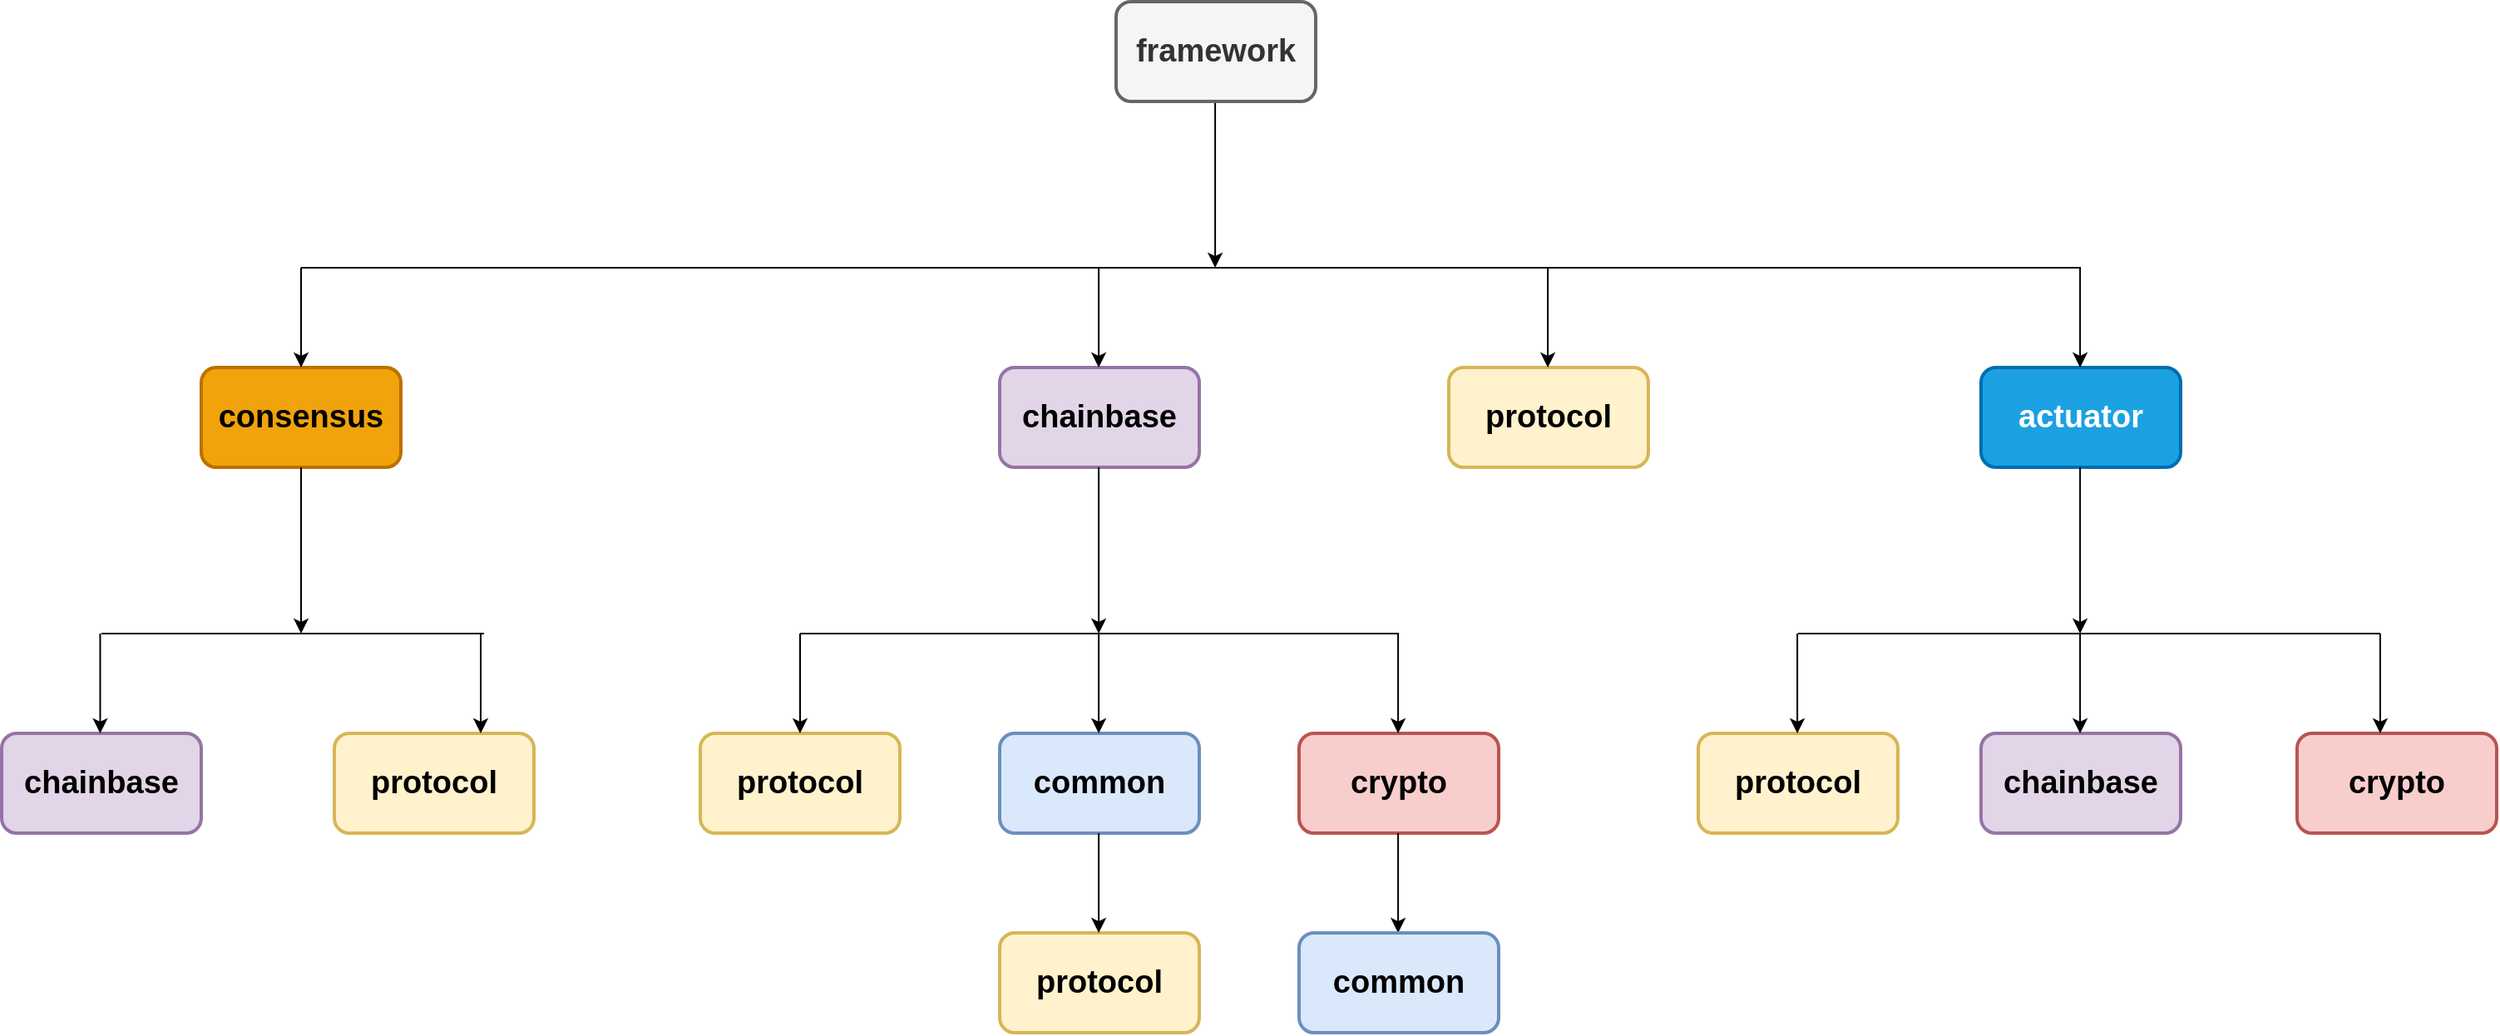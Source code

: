 <mxfile version="21.3.8" type="github">
  <diagram id="C5RBs43oDa-KdzZeNtuy" name="Page-1">
    <mxGraphModel dx="3539" dy="1057" grid="1" gridSize="10" guides="1" tooltips="1" connect="1" arrows="1" fold="1" page="1" pageScale="1" pageWidth="1654" pageHeight="2336" math="0" shadow="0">
      <root>
        <mxCell id="WIyWlLk6GJQsqaUBKTNV-0" />
        <mxCell id="WIyWlLk6GJQsqaUBKTNV-1" parent="WIyWlLk6GJQsqaUBKTNV-0" />
        <mxCell id="7acva6ctdBLnKvguCubL-2" value="" style="endArrow=classic;html=1;rounded=0;entryX=0.5;entryY=0;entryDx=0;entryDy=0;exitX=0.5;exitY=1;exitDx=0;exitDy=0;fontStyle=1" edge="1" parent="WIyWlLk6GJQsqaUBKTNV-1">
          <mxGeometry width="50" height="50" relative="1" as="geometry">
            <mxPoint x="439.55" y="300" as="sourcePoint" />
            <mxPoint x="439.55" y="400" as="targetPoint" />
          </mxGeometry>
        </mxCell>
        <mxCell id="7acva6ctdBLnKvguCubL-3" value="framework" style="rounded=1;whiteSpace=wrap;html=1;strokeWidth=2;fontStyle=1;fontSize=19;fillColor=#f5f5f5;fontColor=#333333;strokeColor=#666666;" vertex="1" parent="WIyWlLk6GJQsqaUBKTNV-1">
          <mxGeometry x="380" y="240" width="120" height="60" as="geometry" />
        </mxCell>
        <mxCell id="7acva6ctdBLnKvguCubL-5" value="chainbase" style="rounded=1;whiteSpace=wrap;html=1;strokeWidth=2;fontStyle=1;fontSize=19;fillColor=#e1d5e7;strokeColor=#9673a6;" vertex="1" parent="WIyWlLk6GJQsqaUBKTNV-1">
          <mxGeometry x="310" y="460" width="120" height="60" as="geometry" />
        </mxCell>
        <mxCell id="7acva6ctdBLnKvguCubL-6" value="protocol" style="rounded=1;whiteSpace=wrap;html=1;strokeWidth=2;fontStyle=1;fontSize=19;fillColor=#fff2cc;strokeColor=#d6b656;" vertex="1" parent="WIyWlLk6GJQsqaUBKTNV-1">
          <mxGeometry x="580" y="460" width="120" height="60" as="geometry" />
        </mxCell>
        <mxCell id="7acva6ctdBLnKvguCubL-7" value="actuator" style="rounded=1;whiteSpace=wrap;html=1;strokeWidth=2;fontStyle=1;fontSize=19;fillColor=#1ba1e2;fontColor=#ffffff;strokeColor=#006EAF;" vertex="1" parent="WIyWlLk6GJQsqaUBKTNV-1">
          <mxGeometry x="900" y="460" width="120" height="60" as="geometry" />
        </mxCell>
        <mxCell id="7acva6ctdBLnKvguCubL-8" value="consensus" style="rounded=1;whiteSpace=wrap;html=1;strokeWidth=2;fontStyle=1;fontSize=19;fillColor=#f0a30a;fontColor=#000000;strokeColor=#BD7000;" vertex="1" parent="WIyWlLk6GJQsqaUBKTNV-1">
          <mxGeometry x="-170" y="460" width="120" height="60" as="geometry" />
        </mxCell>
        <mxCell id="7acva6ctdBLnKvguCubL-9" value="" style="endArrow=none;html=1;rounded=0;" edge="1" parent="WIyWlLk6GJQsqaUBKTNV-1">
          <mxGeometry width="50" height="50" relative="1" as="geometry">
            <mxPoint x="-110" y="400" as="sourcePoint" />
            <mxPoint x="960" y="400" as="targetPoint" />
          </mxGeometry>
        </mxCell>
        <mxCell id="7acva6ctdBLnKvguCubL-10" value="" style="endArrow=classic;html=1;rounded=0;" edge="1" parent="WIyWlLk6GJQsqaUBKTNV-1">
          <mxGeometry width="50" height="50" relative="1" as="geometry">
            <mxPoint x="-110" y="400" as="sourcePoint" />
            <mxPoint x="-110" y="460" as="targetPoint" />
          </mxGeometry>
        </mxCell>
        <mxCell id="7acva6ctdBLnKvguCubL-11" value="" style="endArrow=classic;html=1;rounded=0;" edge="1" parent="WIyWlLk6GJQsqaUBKTNV-1">
          <mxGeometry width="50" height="50" relative="1" as="geometry">
            <mxPoint x="369.55" y="400" as="sourcePoint" />
            <mxPoint x="369.55" y="460" as="targetPoint" />
          </mxGeometry>
        </mxCell>
        <mxCell id="7acva6ctdBLnKvguCubL-12" value="" style="endArrow=classic;html=1;rounded=0;" edge="1" parent="WIyWlLk6GJQsqaUBKTNV-1">
          <mxGeometry width="50" height="50" relative="1" as="geometry">
            <mxPoint x="639.55" y="400" as="sourcePoint" />
            <mxPoint x="639.55" y="460" as="targetPoint" />
          </mxGeometry>
        </mxCell>
        <mxCell id="7acva6ctdBLnKvguCubL-13" value="" style="endArrow=classic;html=1;rounded=0;" edge="1" parent="WIyWlLk6GJQsqaUBKTNV-1">
          <mxGeometry width="50" height="50" relative="1" as="geometry">
            <mxPoint x="959.55" y="400" as="sourcePoint" />
            <mxPoint x="959.55" y="460" as="targetPoint" />
          </mxGeometry>
        </mxCell>
        <mxCell id="7acva6ctdBLnKvguCubL-14" value="common" style="rounded=1;whiteSpace=wrap;html=1;strokeWidth=2;fontStyle=1;fontSize=19;fillColor=#dae8fc;strokeColor=#6c8ebf;" vertex="1" parent="WIyWlLk6GJQsqaUBKTNV-1">
          <mxGeometry x="310" y="680" width="120" height="60" as="geometry" />
        </mxCell>
        <mxCell id="7acva6ctdBLnKvguCubL-15" value="protocol" style="rounded=1;whiteSpace=wrap;html=1;strokeWidth=2;fontStyle=1;fontSize=19;fillColor=#fff2cc;strokeColor=#d6b656;" vertex="1" parent="WIyWlLk6GJQsqaUBKTNV-1">
          <mxGeometry x="130" y="680" width="120" height="60" as="geometry" />
        </mxCell>
        <mxCell id="7acva6ctdBLnKvguCubL-16" value="crypto" style="rounded=1;whiteSpace=wrap;html=1;strokeWidth=2;fontStyle=1;fontSize=19;fillColor=#f8cecc;strokeColor=#b85450;" vertex="1" parent="WIyWlLk6GJQsqaUBKTNV-1">
          <mxGeometry x="490" y="680" width="120" height="60" as="geometry" />
        </mxCell>
        <mxCell id="7acva6ctdBLnKvguCubL-17" value="protocol" style="rounded=1;whiteSpace=wrap;html=1;strokeWidth=2;fontStyle=1;fontSize=19;fillColor=#fff2cc;strokeColor=#d6b656;" vertex="1" parent="WIyWlLk6GJQsqaUBKTNV-1">
          <mxGeometry x="310" y="800" width="120" height="60" as="geometry" />
        </mxCell>
        <mxCell id="7acva6ctdBLnKvguCubL-18" value="" style="endArrow=classic;html=1;rounded=0;entryX=0.5;entryY=0;entryDx=0;entryDy=0;exitX=0.5;exitY=1;exitDx=0;exitDy=0;fontStyle=1" edge="1" parent="WIyWlLk6GJQsqaUBKTNV-1">
          <mxGeometry width="50" height="50" relative="1" as="geometry">
            <mxPoint x="369.55" y="520" as="sourcePoint" />
            <mxPoint x="369.55" y="620" as="targetPoint" />
          </mxGeometry>
        </mxCell>
        <mxCell id="7acva6ctdBLnKvguCubL-19" value="" style="endArrow=none;html=1;rounded=0;" edge="1" parent="WIyWlLk6GJQsqaUBKTNV-1">
          <mxGeometry width="50" height="50" relative="1" as="geometry">
            <mxPoint x="190" y="620" as="sourcePoint" />
            <mxPoint x="550" y="620" as="targetPoint" />
          </mxGeometry>
        </mxCell>
        <mxCell id="7acva6ctdBLnKvguCubL-20" value="" style="endArrow=classic;html=1;rounded=0;" edge="1" parent="WIyWlLk6GJQsqaUBKTNV-1">
          <mxGeometry width="50" height="50" relative="1" as="geometry">
            <mxPoint x="190" y="620" as="sourcePoint" />
            <mxPoint x="190" y="680" as="targetPoint" />
          </mxGeometry>
        </mxCell>
        <mxCell id="7acva6ctdBLnKvguCubL-21" value="" style="endArrow=classic;html=1;rounded=0;" edge="1" parent="WIyWlLk6GJQsqaUBKTNV-1">
          <mxGeometry width="50" height="50" relative="1" as="geometry">
            <mxPoint x="369.55" y="620" as="sourcePoint" />
            <mxPoint x="369.55" y="680" as="targetPoint" />
          </mxGeometry>
        </mxCell>
        <mxCell id="7acva6ctdBLnKvguCubL-22" value="" style="endArrow=classic;html=1;rounded=0;" edge="1" parent="WIyWlLk6GJQsqaUBKTNV-1">
          <mxGeometry width="50" height="50" relative="1" as="geometry">
            <mxPoint x="549.55" y="620" as="sourcePoint" />
            <mxPoint x="549.55" y="680" as="targetPoint" />
          </mxGeometry>
        </mxCell>
        <mxCell id="7acva6ctdBLnKvguCubL-23" value="" style="endArrow=classic;html=1;rounded=0;" edge="1" parent="WIyWlLk6GJQsqaUBKTNV-1">
          <mxGeometry width="50" height="50" relative="1" as="geometry">
            <mxPoint x="369.55" y="740" as="sourcePoint" />
            <mxPoint x="369.55" y="800" as="targetPoint" />
          </mxGeometry>
        </mxCell>
        <mxCell id="7acva6ctdBLnKvguCubL-25" value="chainbase" style="rounded=1;whiteSpace=wrap;html=1;strokeWidth=2;fontStyle=1;fontSize=19;fillColor=#e1d5e7;strokeColor=#9673a6;" vertex="1" parent="WIyWlLk6GJQsqaUBKTNV-1">
          <mxGeometry x="900" y="680" width="120" height="60" as="geometry" />
        </mxCell>
        <mxCell id="7acva6ctdBLnKvguCubL-26" value="protocol" style="rounded=1;whiteSpace=wrap;html=1;strokeWidth=2;fontStyle=1;fontSize=19;fillColor=#fff2cc;strokeColor=#d6b656;" vertex="1" parent="WIyWlLk6GJQsqaUBKTNV-1">
          <mxGeometry x="730" y="680" width="120" height="60" as="geometry" />
        </mxCell>
        <mxCell id="7acva6ctdBLnKvguCubL-27" value="crypto" style="rounded=1;whiteSpace=wrap;html=1;strokeWidth=2;fontStyle=1;fontSize=19;fillColor=#f8cecc;strokeColor=#b85450;" vertex="1" parent="WIyWlLk6GJQsqaUBKTNV-1">
          <mxGeometry x="1090" y="680" width="120" height="60" as="geometry" />
        </mxCell>
        <mxCell id="7acva6ctdBLnKvguCubL-28" value="" style="endArrow=classic;html=1;rounded=0;entryX=0.5;entryY=0;entryDx=0;entryDy=0;exitX=0.5;exitY=1;exitDx=0;exitDy=0;fontStyle=1" edge="1" parent="WIyWlLk6GJQsqaUBKTNV-1">
          <mxGeometry width="50" height="50" relative="1" as="geometry">
            <mxPoint x="959.55" y="520" as="sourcePoint" />
            <mxPoint x="959.55" y="620" as="targetPoint" />
          </mxGeometry>
        </mxCell>
        <mxCell id="7acva6ctdBLnKvguCubL-29" value="" style="endArrow=none;html=1;rounded=0;" edge="1" parent="WIyWlLk6GJQsqaUBKTNV-1">
          <mxGeometry width="50" height="50" relative="1" as="geometry">
            <mxPoint x="790" y="620" as="sourcePoint" />
            <mxPoint x="1140" y="620" as="targetPoint" />
          </mxGeometry>
        </mxCell>
        <mxCell id="7acva6ctdBLnKvguCubL-30" value="" style="endArrow=classic;html=1;rounded=0;" edge="1" parent="WIyWlLk6GJQsqaUBKTNV-1">
          <mxGeometry width="50" height="50" relative="1" as="geometry">
            <mxPoint x="789.55" y="620" as="sourcePoint" />
            <mxPoint x="789.55" y="680" as="targetPoint" />
          </mxGeometry>
        </mxCell>
        <mxCell id="7acva6ctdBLnKvguCubL-31" value="" style="endArrow=classic;html=1;rounded=0;" edge="1" parent="WIyWlLk6GJQsqaUBKTNV-1">
          <mxGeometry width="50" height="50" relative="1" as="geometry">
            <mxPoint x="959.55" y="620" as="sourcePoint" />
            <mxPoint x="959.55" y="680" as="targetPoint" />
          </mxGeometry>
        </mxCell>
        <mxCell id="7acva6ctdBLnKvguCubL-32" value="" style="endArrow=classic;html=1;rounded=0;" edge="1" parent="WIyWlLk6GJQsqaUBKTNV-1">
          <mxGeometry width="50" height="50" relative="1" as="geometry">
            <mxPoint x="1140" y="620" as="sourcePoint" />
            <mxPoint x="1140" y="680" as="targetPoint" />
          </mxGeometry>
        </mxCell>
        <mxCell id="7acva6ctdBLnKvguCubL-33" value="chainbase" style="rounded=1;whiteSpace=wrap;html=1;strokeWidth=2;fontStyle=1;fontSize=19;fillColor=#e1d5e7;strokeColor=#9673a6;" vertex="1" parent="WIyWlLk6GJQsqaUBKTNV-1">
          <mxGeometry x="-290" y="680" width="120" height="60" as="geometry" />
        </mxCell>
        <mxCell id="7acva6ctdBLnKvguCubL-34" value="protocol" style="rounded=1;whiteSpace=wrap;html=1;strokeWidth=2;fontStyle=1;fontSize=19;fillColor=#fff2cc;strokeColor=#d6b656;" vertex="1" parent="WIyWlLk6GJQsqaUBKTNV-1">
          <mxGeometry x="-90" y="680" width="120" height="60" as="geometry" />
        </mxCell>
        <mxCell id="7acva6ctdBLnKvguCubL-35" value="" style="endArrow=none;html=1;rounded=0;" edge="1" parent="WIyWlLk6GJQsqaUBKTNV-1">
          <mxGeometry width="50" height="50" relative="1" as="geometry">
            <mxPoint x="-230" y="620" as="sourcePoint" />
            <mxPoint y="620" as="targetPoint" />
          </mxGeometry>
        </mxCell>
        <mxCell id="7acva6ctdBLnKvguCubL-36" value="" style="endArrow=classic;html=1;rounded=0;entryX=0.5;entryY=0;entryDx=0;entryDy=0;exitX=0.5;exitY=1;exitDx=0;exitDy=0;fontStyle=1" edge="1" parent="WIyWlLk6GJQsqaUBKTNV-1">
          <mxGeometry width="50" height="50" relative="1" as="geometry">
            <mxPoint x="-110" y="520" as="sourcePoint" />
            <mxPoint x="-110" y="620" as="targetPoint" />
          </mxGeometry>
        </mxCell>
        <mxCell id="7acva6ctdBLnKvguCubL-38" value="" style="endArrow=classic;html=1;rounded=0;" edge="1" parent="WIyWlLk6GJQsqaUBKTNV-1">
          <mxGeometry width="50" height="50" relative="1" as="geometry">
            <mxPoint x="-2" y="620" as="sourcePoint" />
            <mxPoint x="-2" y="680" as="targetPoint" />
          </mxGeometry>
        </mxCell>
        <mxCell id="7acva6ctdBLnKvguCubL-39" value="" style="endArrow=classic;html=1;rounded=0;" edge="1" parent="WIyWlLk6GJQsqaUBKTNV-1">
          <mxGeometry width="50" height="50" relative="1" as="geometry">
            <mxPoint x="-230.77" y="620" as="sourcePoint" />
            <mxPoint x="-230.77" y="680" as="targetPoint" />
          </mxGeometry>
        </mxCell>
        <mxCell id="7acva6ctdBLnKvguCubL-41" value="" style="endArrow=classic;html=1;rounded=0;" edge="1" parent="WIyWlLk6GJQsqaUBKTNV-1">
          <mxGeometry width="50" height="50" relative="1" as="geometry">
            <mxPoint x="549.55" y="740" as="sourcePoint" />
            <mxPoint x="549.55" y="800" as="targetPoint" />
          </mxGeometry>
        </mxCell>
        <mxCell id="7acva6ctdBLnKvguCubL-43" value="common" style="rounded=1;whiteSpace=wrap;html=1;strokeWidth=2;fontStyle=1;fontSize=19;fillColor=#dae8fc;strokeColor=#6c8ebf;" vertex="1" parent="WIyWlLk6GJQsqaUBKTNV-1">
          <mxGeometry x="490" y="800" width="120" height="60" as="geometry" />
        </mxCell>
      </root>
    </mxGraphModel>
  </diagram>
</mxfile>
